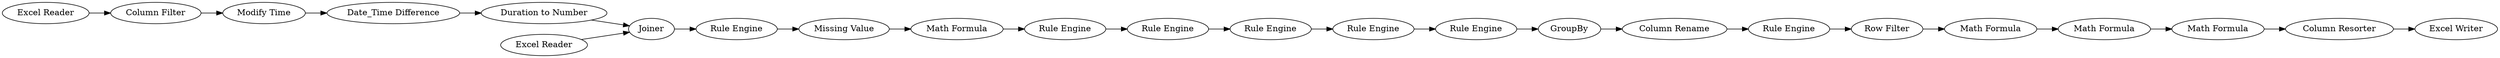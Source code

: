 digraph {
	218 -> 453
	453 -> 454
	452 -> 450
	451 -> 3
	454 -> 219
	372 -> 452
	224 -> 225
	222 -> 223
	1 -> 372
	221 -> 222
	217 -> 218
	450 -> 451
	219 -> 220
	22 -> 192
	220 -> 4
	225 -> 226
	226 -> 227
	192 -> 217
	227 -> 228
	3 -> 22
	2 -> 3
	223 -> 224
	4 -> 221
	227 [label="Column Resorter"]
	222 [label="Rule Engine"]
	224 [label="Math Formula"]
	217 [label="Math Formula"]
	3 [label=Joiner]
	225 [label="Math Formula"]
	228 [label="Excel Writer"]
	372 [label="Column Filter"]
	454 [label="Rule Engine"]
	451 [label="Duration to Number"]
	218 [label="Rule Engine"]
	450 [label="Date_Time Difference"]
	223 [label="Row Filter"]
	1 [label="Excel Reader"]
	22 [label="Rule Engine"]
	219 [label="Rule Engine"]
	4 [label=GroupBy]
	452 [label="Modify Time"]
	453 [label="Rule Engine"]
	192 [label="Missing Value"]
	226 [label="Math Formula"]
	220 [label="Rule Engine"]
	2 [label="Excel Reader"]
	221 [label="Column Rename"]
	rankdir=LR
}
